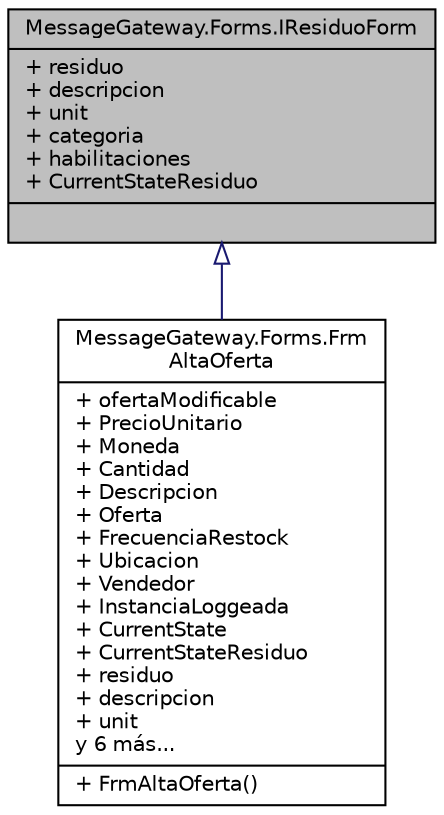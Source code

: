 digraph "MessageGateway.Forms.IResiduoForm"
{
 // INTERACTIVE_SVG=YES
 // LATEX_PDF_SIZE
  edge [fontname="Helvetica",fontsize="10",labelfontname="Helvetica",labelfontsize="10"];
  node [fontname="Helvetica",fontsize="10",shape=record];
  Node1 [label="{MessageGateway.Forms.IResiduoForm\n|+ residuo\l+ descripcion\l+ unit\l+ categoria\l+ habilitaciones\l+ CurrentStateResiduo\l|}",height=0.2,width=0.4,color="black", fillcolor="grey75", style="filled", fontcolor="black",tooltip="Interfaz que engloba los formularios que necesitan de un residuo."];
  Node1 -> Node2 [dir="back",color="midnightblue",fontsize="10",style="solid",arrowtail="onormal",fontname="Helvetica"];
  Node2 [label="{MessageGateway.Forms.Frm\lAltaOferta\n|+ ofertaModificable\l+ PrecioUnitario\l+ Moneda\l+ Cantidad\l+ Descripcion\l+ Oferta\l+ FrecuenciaRestock\l+ Ubicacion\l+ Vendedor\l+ InstanciaLoggeada\l+ CurrentState\l+ CurrentStateResiduo\l+ residuo\l+ descripcion\l+ unit\ly 6 más...\l|+ FrmAltaOferta()\l}",height=0.2,width=0.4,color="black", fillcolor="white", style="filled",URL="$classMessageGateway_1_1Forms_1_1FrmAltaOferta.html",tooltip="Formulario que recopilara la información necesaria para crear una publicacion."];
}
